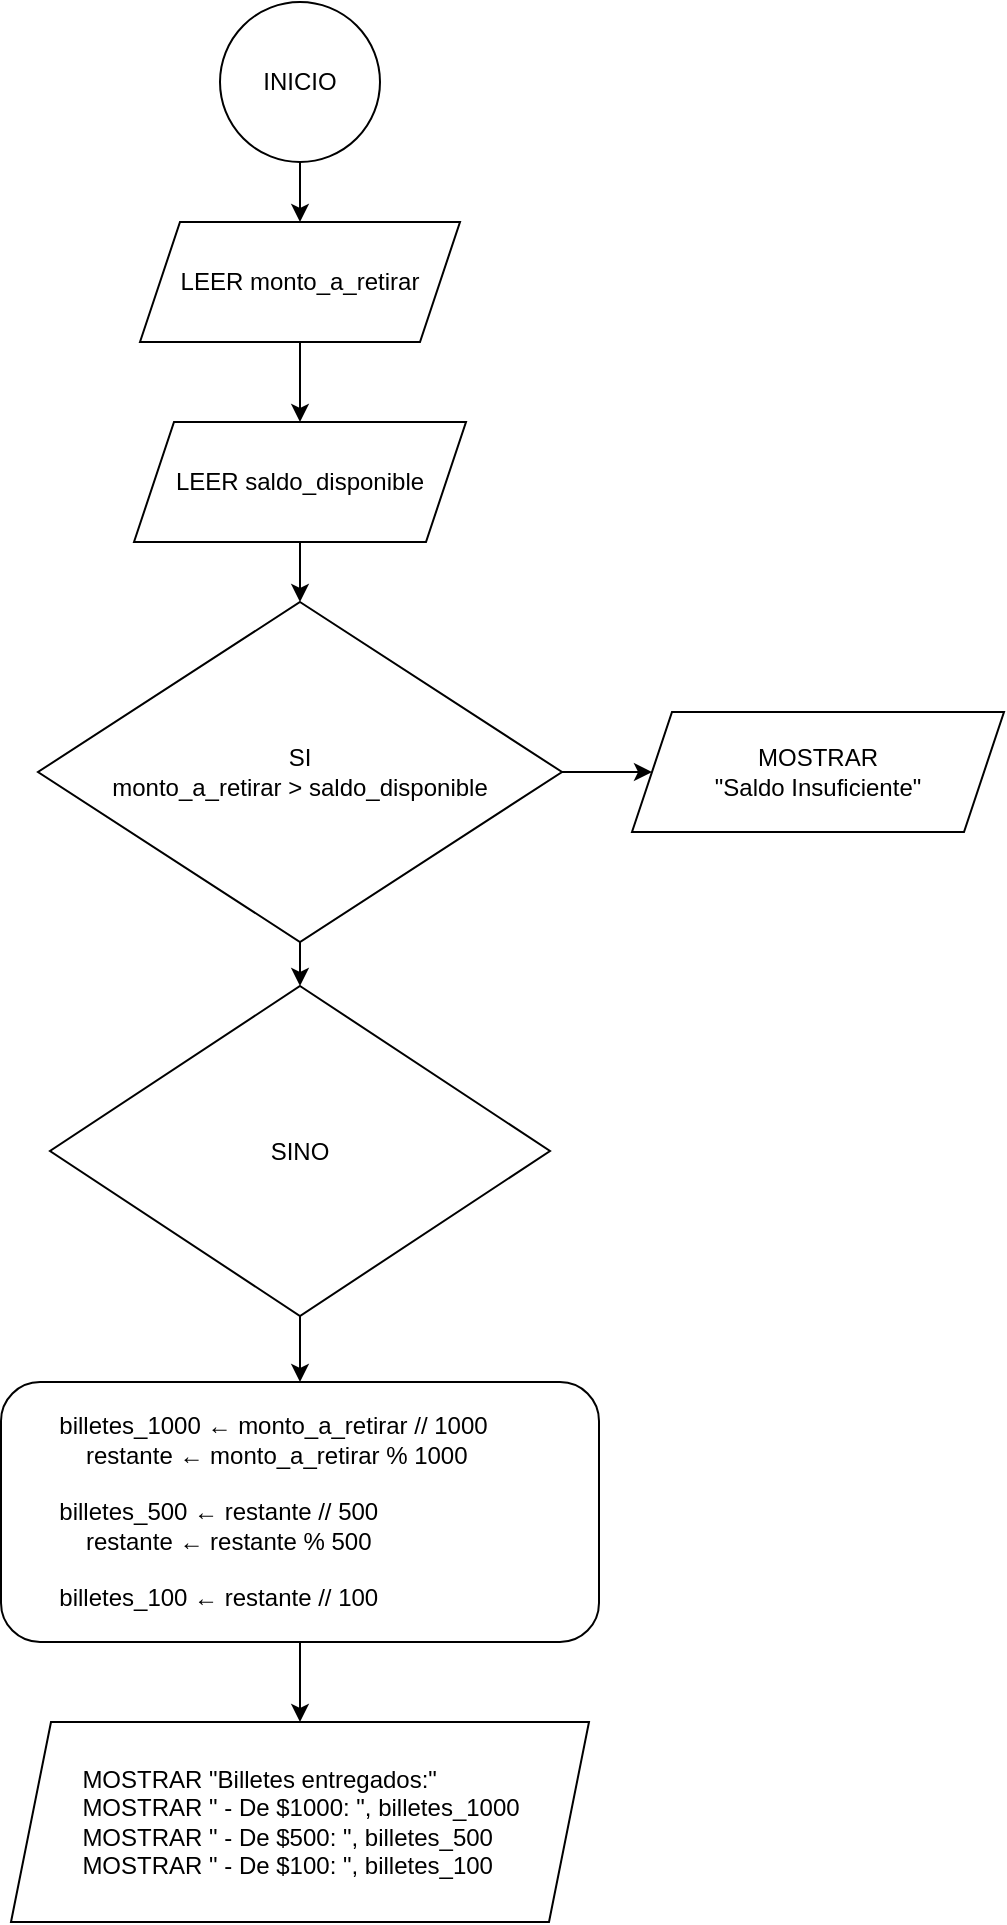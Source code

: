 <mxfile version="28.0.7">
  <diagram name="Página-1" id="QPPb-ygcAuW6V_k0CTgy">
    <mxGraphModel dx="1042" dy="608" grid="1" gridSize="10" guides="1" tooltips="1" connect="1" arrows="1" fold="1" page="1" pageScale="1" pageWidth="827" pageHeight="1169" math="0" shadow="0">
      <root>
        <mxCell id="0" />
        <mxCell id="1" parent="0" />
        <mxCell id="I8yizdFDosUFB_yiM17j-6" style="edgeStyle=orthogonalEdgeStyle;rounded=0;orthogonalLoop=1;jettySize=auto;html=1;entryX=0.5;entryY=0;entryDx=0;entryDy=0;" edge="1" parent="1" source="olESH1rtktU1Scrg3BBR-1" target="olESH1rtktU1Scrg3BBR-2">
          <mxGeometry relative="1" as="geometry" />
        </mxCell>
        <mxCell id="olESH1rtktU1Scrg3BBR-1" value="INICIO" style="ellipse;whiteSpace=wrap;html=1;aspect=fixed;" parent="1" vertex="1">
          <mxGeometry x="374" y="10" width="80" height="80" as="geometry" />
        </mxCell>
        <mxCell id="I8yizdFDosUFB_yiM17j-7" style="edgeStyle=orthogonalEdgeStyle;rounded=0;orthogonalLoop=1;jettySize=auto;html=1;entryX=0.5;entryY=0;entryDx=0;entryDy=0;" edge="1" parent="1" source="olESH1rtktU1Scrg3BBR-2" target="olESH1rtktU1Scrg3BBR-3">
          <mxGeometry relative="1" as="geometry" />
        </mxCell>
        <mxCell id="olESH1rtktU1Scrg3BBR-2" value="LEER monto_a_retirar" style="shape=parallelogram;perimeter=parallelogramPerimeter;whiteSpace=wrap;html=1;fixedSize=1;" parent="1" vertex="1">
          <mxGeometry x="334" y="120" width="160" height="60" as="geometry" />
        </mxCell>
        <mxCell id="I8yizdFDosUFB_yiM17j-8" style="edgeStyle=orthogonalEdgeStyle;rounded=0;orthogonalLoop=1;jettySize=auto;html=1;entryX=0.5;entryY=0;entryDx=0;entryDy=0;" edge="1" parent="1" source="olESH1rtktU1Scrg3BBR-3" target="I8yizdFDosUFB_yiM17j-1">
          <mxGeometry relative="1" as="geometry" />
        </mxCell>
        <mxCell id="olESH1rtktU1Scrg3BBR-3" value="LEER saldo_disponible" style="shape=parallelogram;perimeter=parallelogramPerimeter;whiteSpace=wrap;html=1;fixedSize=1;" parent="1" vertex="1">
          <mxGeometry x="331" y="220" width="166" height="60" as="geometry" />
        </mxCell>
        <mxCell id="I8yizdFDosUFB_yiM17j-5" value="" style="edgeStyle=orthogonalEdgeStyle;rounded=0;orthogonalLoop=1;jettySize=auto;html=1;" edge="1" parent="1" source="I8yizdFDosUFB_yiM17j-1" target="I8yizdFDosUFB_yiM17j-4">
          <mxGeometry relative="1" as="geometry" />
        </mxCell>
        <mxCell id="I8yizdFDosUFB_yiM17j-10" value="" style="edgeStyle=orthogonalEdgeStyle;rounded=0;orthogonalLoop=1;jettySize=auto;html=1;" edge="1" parent="1" source="I8yizdFDosUFB_yiM17j-1" target="I8yizdFDosUFB_yiM17j-9">
          <mxGeometry relative="1" as="geometry" />
        </mxCell>
        <mxCell id="I8yizdFDosUFB_yiM17j-1" value="SI&lt;div&gt;monto_a_retirar &amp;gt; saldo_disponible&lt;/div&gt;" style="rhombus;whiteSpace=wrap;html=1;" vertex="1" parent="1">
          <mxGeometry x="283" y="310" width="262" height="170" as="geometry" />
        </mxCell>
        <mxCell id="I8yizdFDosUFB_yiM17j-4" value="MOSTRAR&lt;div&gt;&quot;Saldo Insuficiente&quot;&lt;/div&gt;" style="shape=parallelogram;perimeter=parallelogramPerimeter;whiteSpace=wrap;html=1;fixedSize=1;" vertex="1" parent="1">
          <mxGeometry x="580" y="365" width="186" height="60" as="geometry" />
        </mxCell>
        <mxCell id="I8yizdFDosUFB_yiM17j-12" value="" style="edgeStyle=orthogonalEdgeStyle;rounded=0;orthogonalLoop=1;jettySize=auto;html=1;" edge="1" parent="1" source="I8yizdFDosUFB_yiM17j-9" target="I8yizdFDosUFB_yiM17j-11">
          <mxGeometry relative="1" as="geometry" />
        </mxCell>
        <mxCell id="I8yizdFDosUFB_yiM17j-9" value="SINO" style="rhombus;whiteSpace=wrap;html=1;" vertex="1" parent="1">
          <mxGeometry x="289" y="502" width="250" height="165" as="geometry" />
        </mxCell>
        <mxCell id="I8yizdFDosUFB_yiM17j-15" style="edgeStyle=orthogonalEdgeStyle;rounded=0;orthogonalLoop=1;jettySize=auto;html=1;entryX=0.5;entryY=0;entryDx=0;entryDy=0;" edge="1" parent="1" source="I8yizdFDosUFB_yiM17j-11" target="I8yizdFDosUFB_yiM17j-14">
          <mxGeometry relative="1" as="geometry" />
        </mxCell>
        <mxCell id="I8yizdFDosUFB_yiM17j-11" value="&lt;span style=&quot;white-space: pre;&quot;&gt;&#x9;&lt;/span&gt;billetes_1000 ← monto_a_retirar // 1000&lt;br&gt;&amp;nbsp; &amp;nbsp; &amp;nbsp; &amp;nbsp; &amp;nbsp; &amp;nbsp; restante ← monto_a_retirar % 1000&lt;div&gt;&lt;span style=&quot;background-color: transparent; color: light-dark(rgb(0, 0, 0), rgb(255, 255, 255));&quot;&gt;&lt;br&gt;&lt;/span&gt;&lt;/div&gt;&lt;div&gt;&lt;span style=&quot;background-color: transparent; color: light-dark(rgb(0, 0, 0), rgb(255, 255, 255));&quot;&gt;&lt;span style=&quot;white-space: pre;&quot;&gt;&#x9;&lt;/span&gt;billetes_500 ← restante // 500&lt;/span&gt;&lt;div&gt;&amp;nbsp; &amp;nbsp; &amp;nbsp; &amp;nbsp; &amp;nbsp; &amp;nbsp; restante ← restante % 500&lt;br&gt;&lt;br&gt;&lt;/div&gt;&lt;div&gt;&lt;span style=&quot;white-space: pre;&quot;&gt;&#x9;&lt;/span&gt;billetes_100 ← restante // 100&lt;br&gt;&lt;/div&gt;&lt;/div&gt;" style="rounded=1;whiteSpace=wrap;html=1;align=left;" vertex="1" parent="1">
          <mxGeometry x="264.5" y="700" width="299" height="130" as="geometry" />
        </mxCell>
        <mxCell id="I8yizdFDosUFB_yiM17j-14" value="&lt;div style=&quot;text-align: left;&quot;&gt;MOSTRAR &quot;Billetes entregados:&quot;&lt;br&gt;MOSTRAR &quot; - De $1000: &quot;, billetes_1000&lt;br&gt;MOSTRAR &quot; - De $500: &quot;, billetes_500&lt;/div&gt;&lt;div style=&quot;text-align: left;&quot;&gt;MOSTRAR &quot; - De $100: &quot;, billetes_100&lt;/div&gt;" style="shape=parallelogram;perimeter=parallelogramPerimeter;whiteSpace=wrap;html=1;fixedSize=1;" vertex="1" parent="1">
          <mxGeometry x="269.5" y="870" width="289" height="100" as="geometry" />
        </mxCell>
      </root>
    </mxGraphModel>
  </diagram>
</mxfile>
